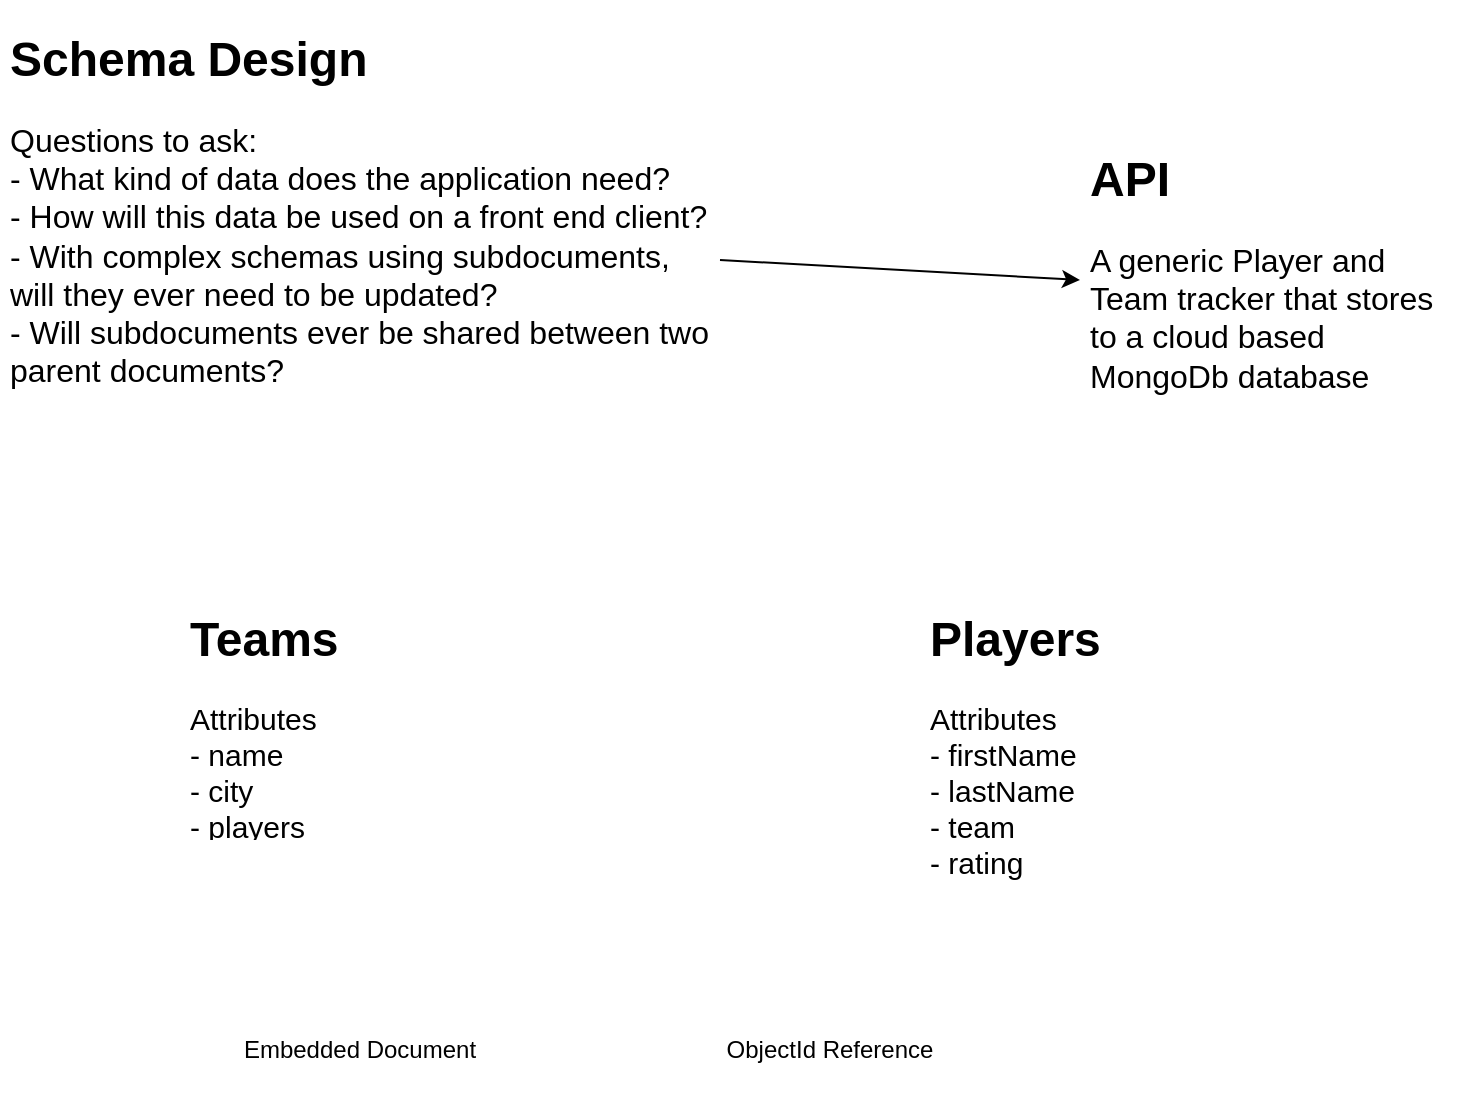 <mxfile>
    <diagram id="vyIMBCTkQK6Tz642ne6M" name="Page-1">
        <mxGraphModel dx="780" dy="635" grid="1" gridSize="10" guides="1" tooltips="1" connect="1" arrows="1" fold="1" page="1" pageScale="1" pageWidth="850" pageHeight="1100" math="0" shadow="0">
            <root>
                <mxCell id="0"/>
                <mxCell id="1" parent="0"/>
                <mxCell id="2" value="&lt;h1&gt;Schema Design&lt;/h1&gt;&lt;div style=&quot;font-size: 16px&quot;&gt;&lt;font style=&quot;font-size: 16px&quot;&gt;Questions to ask:&lt;/font&gt;&lt;/div&gt;&lt;div style=&quot;font-size: 16px&quot;&gt;&lt;font style=&quot;font-size: 16px&quot;&gt;- What kind of data does the application need?&lt;/font&gt;&lt;/div&gt;&lt;div style=&quot;font-size: 16px&quot;&gt;&lt;font style=&quot;font-size: 16px&quot;&gt;- How will this data be used on a front end client?&lt;/font&gt;&lt;/div&gt;&lt;div style=&quot;font-size: 16px&quot;&gt;&lt;font style=&quot;font-size: 16px&quot;&gt;- With complex schemas using subdocuments, will they ever need to be updated?&lt;/font&gt;&lt;/div&gt;&lt;div style=&quot;font-size: 16px&quot;&gt;&lt;font style=&quot;font-size: 16px&quot;&gt;- Will subdocuments ever be shared between two parent documents?&lt;/font&gt;&lt;/div&gt;&lt;div&gt;&lt;br&gt;&lt;/div&gt;" style="text;html=1;strokeColor=none;fillColor=none;spacing=5;spacingTop=-20;whiteSpace=wrap;overflow=hidden;rounded=0;" parent="1" vertex="1">
                    <mxGeometry x="20" y="10" width="360" height="240" as="geometry"/>
                </mxCell>
                <mxCell id="4" value="&lt;h1&gt;Teams&lt;/h1&gt;&lt;p&gt;&lt;font style=&quot;font-size: 15px&quot;&gt;Attributes&lt;br&gt;- name&lt;br&gt;- city&lt;br&gt;- players&lt;/font&gt;&lt;/p&gt;" style="text;html=1;strokeColor=none;fillColor=none;spacing=5;spacingTop=-20;whiteSpace=wrap;overflow=hidden;rounded=0;" parent="1" vertex="1">
                    <mxGeometry x="110" y="300" width="190" height="120" as="geometry"/>
                </mxCell>
                <mxCell id="5" value="&lt;h1&gt;Players&lt;/h1&gt;&lt;p&gt;&lt;font style=&quot;font-size: 15px&quot;&gt;Attributes&lt;br&gt;- firstName&lt;br&gt;- lastName&lt;br&gt;- team&lt;br&gt;- rating&lt;/font&gt;&lt;/p&gt;" style="text;html=1;strokeColor=none;fillColor=none;spacing=5;spacingTop=-20;whiteSpace=wrap;overflow=hidden;rounded=0;" parent="1" vertex="1">
                    <mxGeometry x="480" y="300" width="190" height="150" as="geometry"/>
                </mxCell>
                <mxCell id="6" value="&lt;h1&gt;API&lt;/h1&gt;&lt;p&gt;&lt;font style=&quot;font-size: 16px&quot;&gt;A generic Player and Team tracker that stores to a cloud based MongoDb database&lt;/font&gt;&lt;/p&gt;" style="text;html=1;strokeColor=none;fillColor=none;spacing=5;spacingTop=-20;whiteSpace=wrap;overflow=hidden;rounded=0;" parent="1" vertex="1">
                    <mxGeometry x="560" y="70" width="190" height="140" as="geometry"/>
                </mxCell>
                <mxCell id="7" value="" style="endArrow=classic;html=1;entryX=0;entryY=0.5;entryDx=0;entryDy=0;exitX=1;exitY=0.5;exitDx=0;exitDy=0;" parent="1" source="2" target="6" edge="1">
                    <mxGeometry width="50" height="50" relative="1" as="geometry">
                        <mxPoint x="320" y="165" as="sourcePoint"/>
                        <mxPoint x="290" y="15" as="targetPoint"/>
                    </mxGeometry>
                </mxCell>
                <mxCell id="8" value="Embedded Document" style="text;html=1;strokeColor=none;fillColor=none;align=center;verticalAlign=middle;whiteSpace=wrap;rounded=0;" vertex="1" parent="1">
                    <mxGeometry x="140" y="510" width="120" height="30" as="geometry"/>
                </mxCell>
                <mxCell id="9" value="ObjectId Reference" style="text;html=1;strokeColor=none;fillColor=none;align=center;verticalAlign=middle;whiteSpace=wrap;rounded=0;" vertex="1" parent="1">
                    <mxGeometry x="370" y="500" width="130" height="50" as="geometry"/>
                </mxCell>
            </root>
        </mxGraphModel>
    </diagram>
</mxfile>